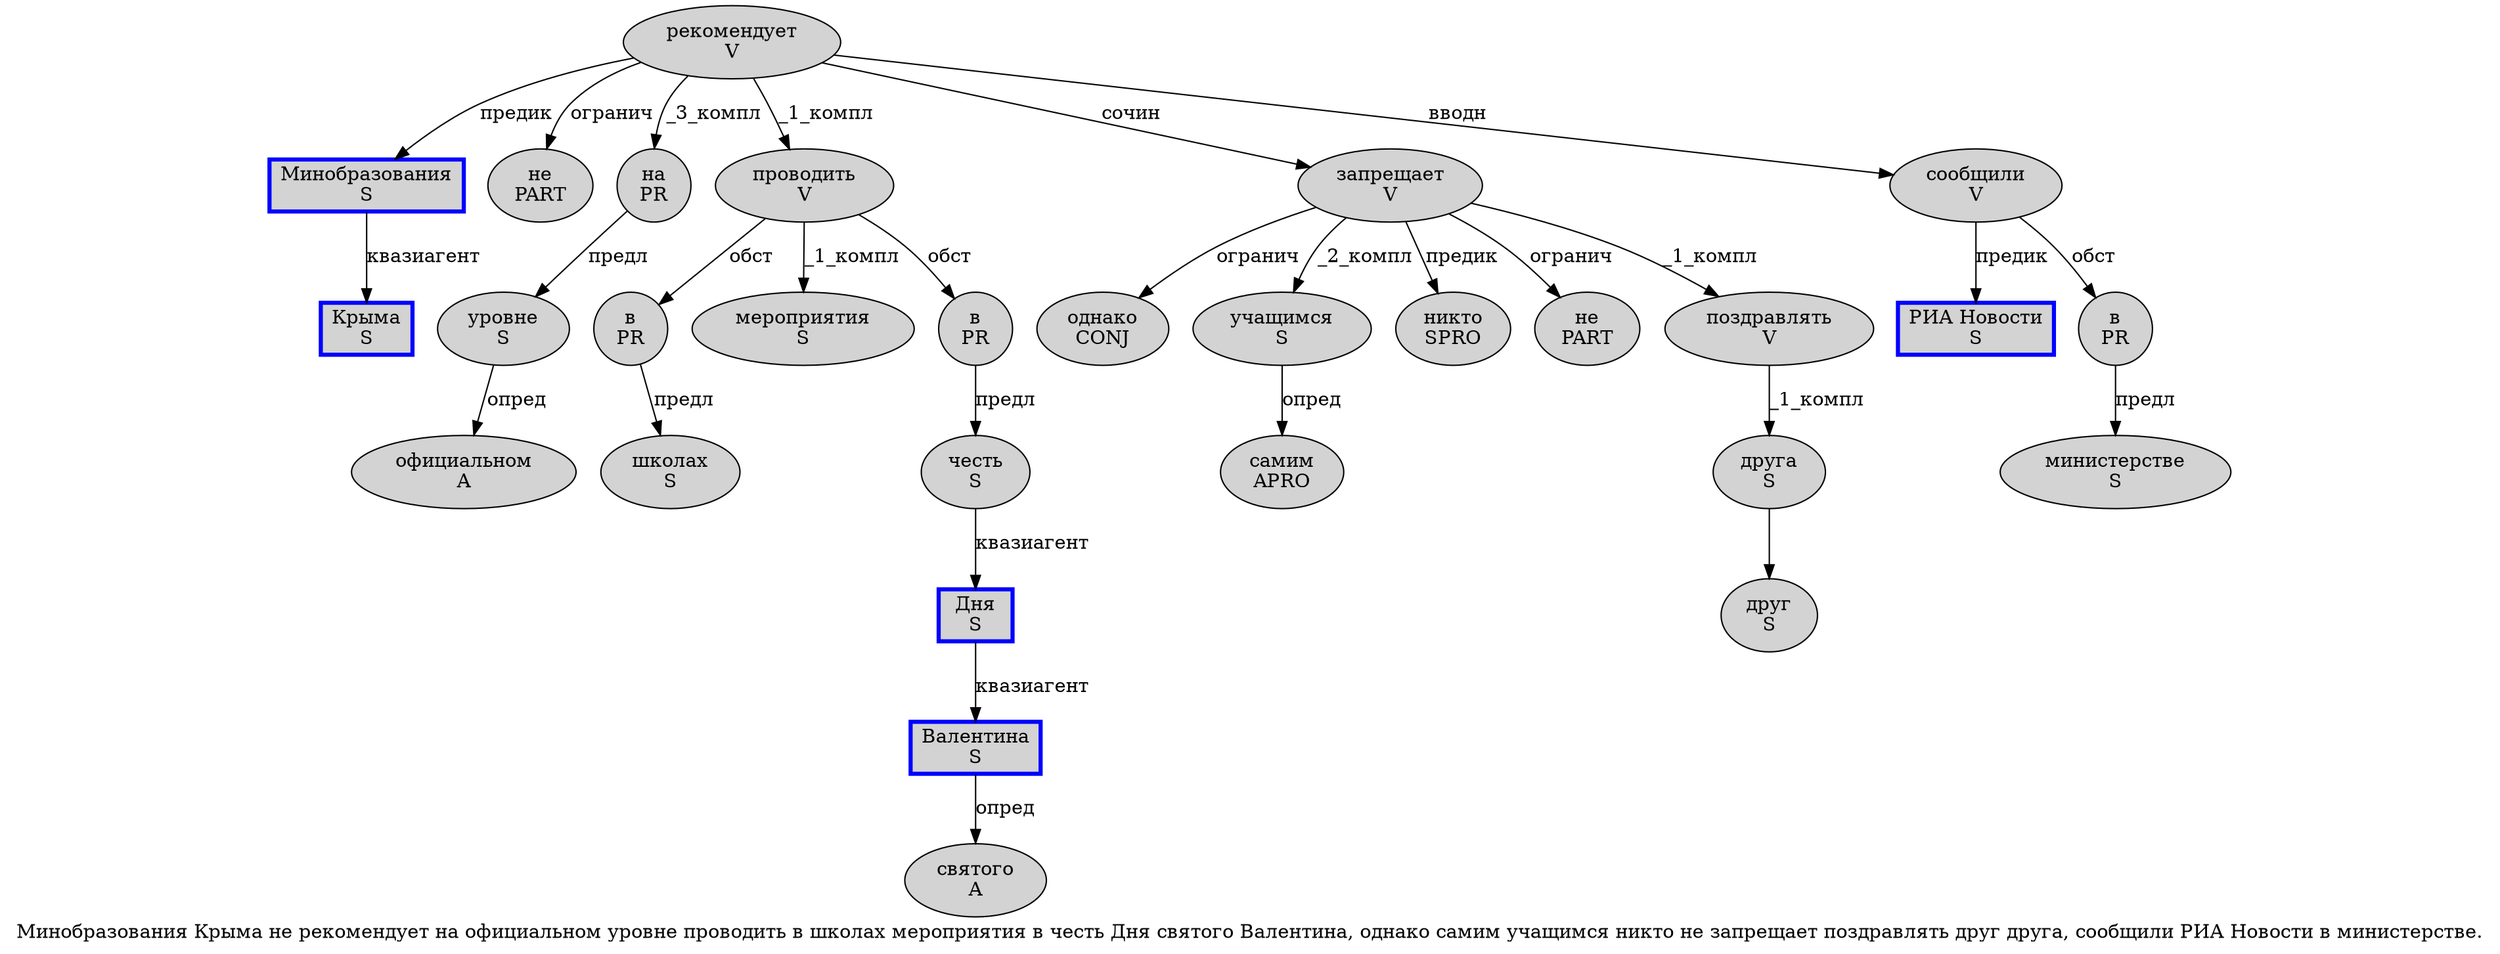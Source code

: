 digraph SENTENCE_1185 {
	graph [label="Минобразования Крыма не рекомендует на официальном уровне проводить в школах мероприятия в честь Дня святого Валентина, однако самим учащимся никто не запрещает поздравлять друг друга, сообщили РИА Новости в министерстве."]
	node [style=filled]
		0 [label="Минобразования
S" color=blue fillcolor=lightgray penwidth=3 shape=box]
		1 [label="Крыма
S" color=blue fillcolor=lightgray penwidth=3 shape=box]
		2 [label="не
PART" color="" fillcolor=lightgray penwidth=1 shape=ellipse]
		3 [label="рекомендует
V" color="" fillcolor=lightgray penwidth=1 shape=ellipse]
		4 [label="на
PR" color="" fillcolor=lightgray penwidth=1 shape=ellipse]
		5 [label="официальном
A" color="" fillcolor=lightgray penwidth=1 shape=ellipse]
		6 [label="уровне
S" color="" fillcolor=lightgray penwidth=1 shape=ellipse]
		7 [label="проводить
V" color="" fillcolor=lightgray penwidth=1 shape=ellipse]
		8 [label="в
PR" color="" fillcolor=lightgray penwidth=1 shape=ellipse]
		9 [label="школах
S" color="" fillcolor=lightgray penwidth=1 shape=ellipse]
		10 [label="мероприятия
S" color="" fillcolor=lightgray penwidth=1 shape=ellipse]
		11 [label="в
PR" color="" fillcolor=lightgray penwidth=1 shape=ellipse]
		12 [label="честь
S" color="" fillcolor=lightgray penwidth=1 shape=ellipse]
		13 [label="Дня
S" color=blue fillcolor=lightgray penwidth=3 shape=box]
		14 [label="святого
A" color="" fillcolor=lightgray penwidth=1 shape=ellipse]
		15 [label="Валентина
S" color=blue fillcolor=lightgray penwidth=3 shape=box]
		17 [label="однако
CONJ" color="" fillcolor=lightgray penwidth=1 shape=ellipse]
		18 [label="самим
APRO" color="" fillcolor=lightgray penwidth=1 shape=ellipse]
		19 [label="учащимся
S" color="" fillcolor=lightgray penwidth=1 shape=ellipse]
		20 [label="никто
SPRO" color="" fillcolor=lightgray penwidth=1 shape=ellipse]
		21 [label="не
PART" color="" fillcolor=lightgray penwidth=1 shape=ellipse]
		22 [label="запрещает
V" color="" fillcolor=lightgray penwidth=1 shape=ellipse]
		23 [label="поздравлять
V" color="" fillcolor=lightgray penwidth=1 shape=ellipse]
		24 [label="друг
S" color="" fillcolor=lightgray penwidth=1 shape=ellipse]
		25 [label="друга
S" color="" fillcolor=lightgray penwidth=1 shape=ellipse]
		27 [label="сообщили
V" color="" fillcolor=lightgray penwidth=1 shape=ellipse]
		28 [label="РИА Новости
S" color=blue fillcolor=lightgray penwidth=3 shape=box]
		29 [label="в
PR" color="" fillcolor=lightgray penwidth=1 shape=ellipse]
		30 [label="министерстве
S" color="" fillcolor=lightgray penwidth=1 shape=ellipse]
			25 -> 24
			19 -> 18 [label="опред"]
			29 -> 30 [label="предл"]
			12 -> 13 [label="квазиагент"]
			23 -> 25 [label="_1_компл"]
			4 -> 6 [label="предл"]
			13 -> 15 [label="квазиагент"]
			6 -> 5 [label="опред"]
			15 -> 14 [label="опред"]
			3 -> 0 [label="предик"]
			3 -> 2 [label="огранич"]
			3 -> 4 [label="_3_компл"]
			3 -> 7 [label="_1_компл"]
			3 -> 22 [label="сочин"]
			3 -> 27 [label="вводн"]
			0 -> 1 [label="квазиагент"]
			22 -> 17 [label="огранич"]
			22 -> 19 [label="_2_компл"]
			22 -> 20 [label="предик"]
			22 -> 21 [label="огранич"]
			22 -> 23 [label="_1_компл"]
			7 -> 8 [label="обст"]
			7 -> 10 [label="_1_компл"]
			7 -> 11 [label="обст"]
			8 -> 9 [label="предл"]
			27 -> 28 [label="предик"]
			27 -> 29 [label="обст"]
			11 -> 12 [label="предл"]
}